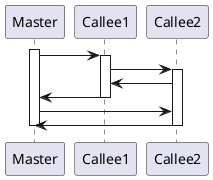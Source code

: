 @startuml

participant Master as M
participant Callee1 as H1
participant Callee2 as H2

activate M
M ->H1
activate H1
H1 -> H2
activate H2
H2 -> H1

H1 -> M
deactivate H1

M -> H2
H2 -> M
deactivate H2
deactivate M

@enduml
